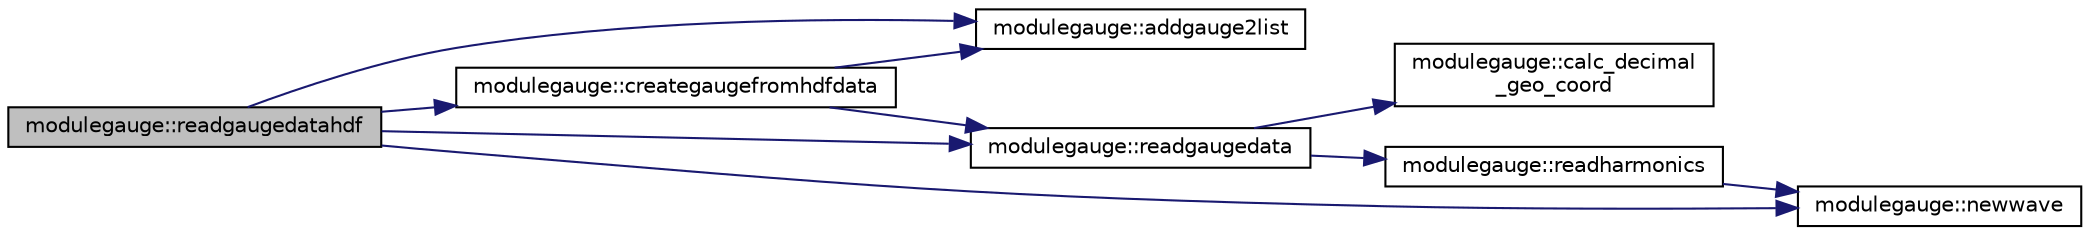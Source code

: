 digraph "modulegauge::readgaugedatahdf"
{
 // LATEX_PDF_SIZE
  edge [fontname="Helvetica",fontsize="10",labelfontname="Helvetica",labelfontsize="10"];
  node [fontname="Helvetica",fontsize="10",shape=record];
  rankdir="LR";
  Node1 [label="modulegauge::readgaugedatahdf",height=0.2,width=0.4,color="black", fillcolor="grey75", style="filled", fontcolor="black",tooltip=" "];
  Node1 -> Node2 [color="midnightblue",fontsize="10",style="solid",fontname="Helvetica"];
  Node2 [label="modulegauge::addgauge2list",height=0.2,width=0.4,color="black", fillcolor="white", style="filled",URL="$namespacemodulegauge.html#a672a5d3f45d4bf6b413012a0705ca328",tooltip=" "];
  Node1 -> Node3 [color="midnightblue",fontsize="10",style="solid",fontname="Helvetica"];
  Node3 [label="modulegauge::creategaugefromhdfdata",height=0.2,width=0.4,color="black", fillcolor="white", style="filled",URL="$namespacemodulegauge.html#a986286ef5f7c779896aa9d9797f840cd",tooltip=" "];
  Node3 -> Node2 [color="midnightblue",fontsize="10",style="solid",fontname="Helvetica"];
  Node3 -> Node4 [color="midnightblue",fontsize="10",style="solid",fontname="Helvetica"];
  Node4 [label="modulegauge::readgaugedata",height=0.2,width=0.4,color="black", fillcolor="white", style="filled",URL="$namespacemodulegauge.html#a6be887d8098d9844b158ef75048c3473",tooltip=" "];
  Node4 -> Node5 [color="midnightblue",fontsize="10",style="solid",fontname="Helvetica"];
  Node5 [label="modulegauge::calc_decimal\l_geo_coord",height=0.2,width=0.4,color="black", fillcolor="white", style="filled",URL="$namespacemodulegauge.html#adb09b4f645d53ae4da6e979cbda1d5ea",tooltip=" "];
  Node4 -> Node6 [color="midnightblue",fontsize="10",style="solid",fontname="Helvetica"];
  Node6 [label="modulegauge::readharmonics",height=0.2,width=0.4,color="black", fillcolor="white", style="filled",URL="$namespacemodulegauge.html#a9095cfa51e7b4150e1d3889efe30b265",tooltip=" "];
  Node6 -> Node7 [color="midnightblue",fontsize="10",style="solid",fontname="Helvetica"];
  Node7 [label="modulegauge::newwave",height=0.2,width=0.4,color="black", fillcolor="white", style="filled",URL="$namespacemodulegauge.html#ad253767480082a0c9e00cc725e85786e",tooltip=" "];
  Node1 -> Node7 [color="midnightblue",fontsize="10",style="solid",fontname="Helvetica"];
  Node1 -> Node4 [color="midnightblue",fontsize="10",style="solid",fontname="Helvetica"];
}
